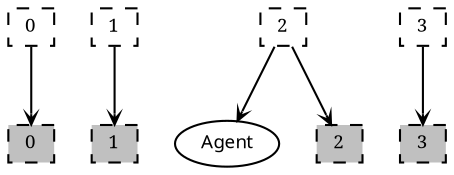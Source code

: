 digraph "test" {
newrank = true;
stylesheet = "style.css";
r0 [ label="0", style="dashed", shape=box, width=.28, height=.18, fontname="serif", fontsize=9.0 ];
r1 [ label="1", style="dashed", shape=box, width=.28, height=.18, fontname="serif", fontsize=9.0 ];
r2 [ label="2", style="dashed", shape=box, width=.28, height=.18, fontname="serif", fontsize=9.0 ];
r3 [ label="3", style="dashed", shape=box, width=.28, height=.18, fontname="serif", fontsize=9.0 ];
{ rank=source; r0; r1; r2; r3 };
v0 [ label="Agent", shape=ellipse, id="v0_Agent" fontname="sans-serif", fontsize=9.0,fixedsize=true, width=0.700000, height=.30 ];
s0 [ label="0", style="filled,dashed", fillcolor="gray", shape=box, width=.28, height=.18, fontname="serif", fontsize=9.0 ];
s1 [ label="1", style="filled,dashed", fillcolor="gray", shape=box, width=.28, height=.18, fontname="serif", fontsize=9.0 ];
s2 [ label="2", style="filled,dashed", fillcolor="gray", shape=box, width=.28, height=.18, fontname="serif", fontsize=9.0 ];
s3 [ label="3", style="filled,dashed", fillcolor="gray", shape=box, width=.28, height=.18, fontname="serif", fontsize=9.0 ];
{ rank=same; v0 };
{ rank=sink; s0; s1; s2; s3 };
r2 -> v0 [ arrowhead="vee", arrowsize=0.5 ];
r0 -> s0 [ arrowhead="vee", arrowsize=0.5 ];
r1 -> s1 [ arrowhead="vee", arrowsize=0.5 ];
r2 -> s2 [ arrowhead="vee", arrowsize=0.5 ];
r3 -> s3 [ arrowhead="vee", arrowsize=0.5 ];
edge [ color=green, arrowhead=none, arrowtail=none, arrowsize=0.3 ];
}